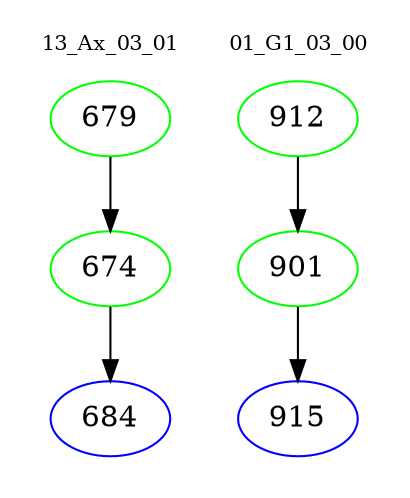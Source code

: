 digraph{
subgraph cluster_0 {
color = white
label = "13_Ax_03_01";
fontsize=10;
T0_679 [label="679", color="green"]
T0_679 -> T0_674 [color="black"]
T0_674 [label="674", color="green"]
T0_674 -> T0_684 [color="black"]
T0_684 [label="684", color="blue"]
}
subgraph cluster_1 {
color = white
label = "01_G1_03_00";
fontsize=10;
T1_912 [label="912", color="green"]
T1_912 -> T1_901 [color="black"]
T1_901 [label="901", color="green"]
T1_901 -> T1_915 [color="black"]
T1_915 [label="915", color="blue"]
}
}
